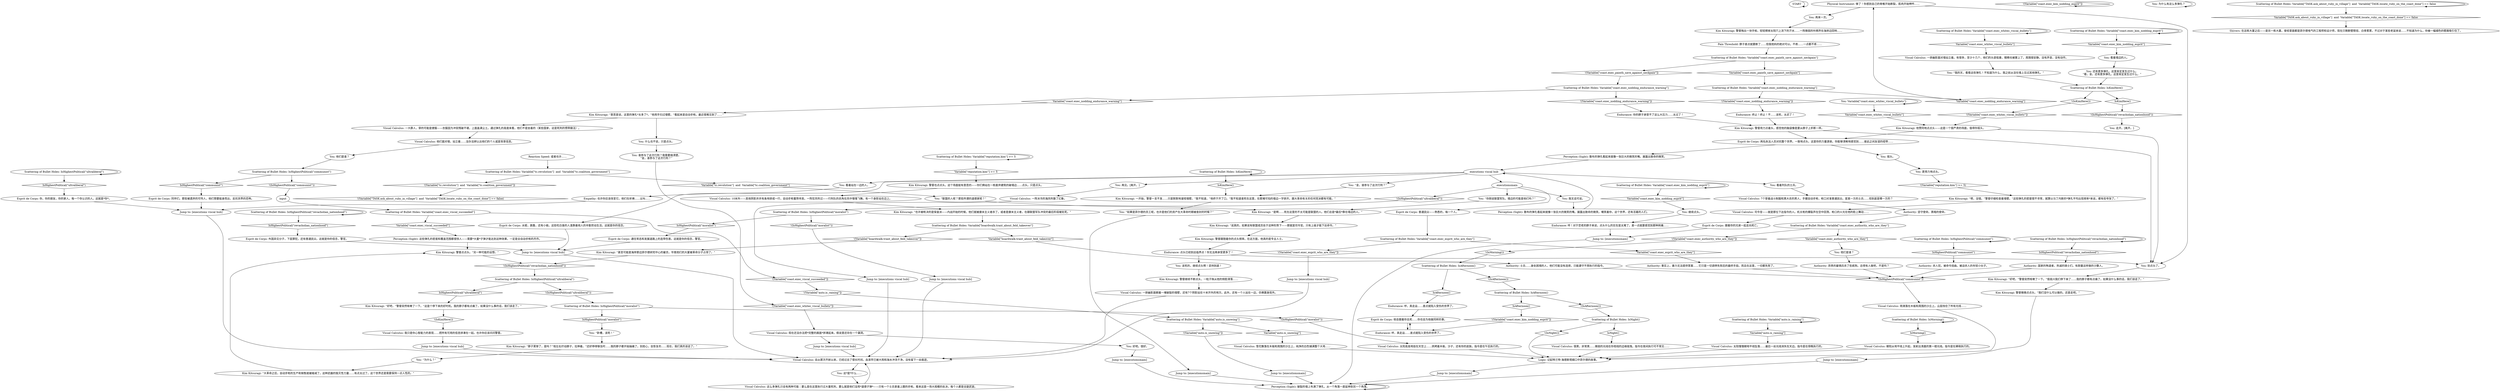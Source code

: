 # WESTCOAST / EXECUTIONS VISCAL
# An easy PERCEPTION check highlights a scattering of bullet holes in the wall. Pass a medium VISUAL CALCULUS and the interact appears as a ghostly mass execution perpetrated by dotted lines against a row of figures facing the wall. Either way, dialogue with the object has you and Lt Kitsuragi figure out it was an execution after the amphibious assault. You may relive it as an INLAND EMPIRE dream sequence later.
# ==================================================
digraph G {
	  0 [label="START"];
	  1 [label="input"];
	  2 [label="Scattering of Bullet Holes: IsHighestPolitical(\"revacholian_nationhood\")"];
	  3 [label="IsHighestPolitical(\"revacholian_nationhood\")", shape=diamond];
	  4 [label="!(IsHighestPolitical(\"revacholian_nationhood\"))", shape=diamond];
	  5 [label="Kim Kitsuragi: “嗯，没错。”警督仔细检查着墙壁。“这些弹孔的密度很不寻常，就算以马丁内斯的*弹孔平均出现频率*来说，都有些夸张了。”"];
	  6 [label="Kim Kitsuragi: 警督微微点点头。“我们没什么可以做的。还是走吧。”"];
	  7 [label="Scattering of Bullet Holes: Variable[\"coast.exec_kim_nodding_esprit\"]"];
	  8 [label="Variable[\"coast.exec_kim_nodding_esprit\"]", shape=diamond];
	  9 [label="!(Variable[\"coast.exec_kim_nodding_esprit\"])", shape=diamond];
	  10 [label="Endurance: 呼！对于您老的脖子来说，点头什么的实在是太难了。差一点就要感觉到那种刺痛……"];
	  11 [label="Kim Kitsuragi: 警督跟随着你的点头频率。在这方面，他真的是专业人士。"];
	  12 [label="Jump to: [executions viscal hub]"];
	  13 [label="Esprit de Corps: 你，你的朋友，你的家人。每一个你认识的人。这就是*你*。"];
	  14 [label="Esprit de Corps: 水蛭，跳蚤，还有小偷。这些吃白食的人渣靠着他人的辛勤劳动生活。这就是你的信念。"];
	  15 [label="You: 看着墙边的人。"];
	  16 [label="Esprit de Corps: 跟着你的兄弟一起走向死亡。"];
	  17 [label="Jump to: [executions viscal hub]"];
	  18 [label="Empathy: 也许你应该改变它。他们在祈祷……尖叫……"];
	  19 [label="Visual Calculus: 司令官——就是那位下达指令的人。机关枪的爆裂声在空中回荡，枪口的火光在他的脸上舞动……"];
	  20 [label="Kim Kitsuragi: “意思是说，这里的弹孔*太多了*。”他用手扫过墙壁。“看起来是自动步枪。最近很难见到了……”"];
	  21 [label="Endurance: 终止！终止！不……该死，太迟了！"];
	  22 [label="Endurance: 呼，真走运……差点就陷入受伤的世界了。"];
	  23 [label="Visual Calculus: 太阳高高地挂在天空上……烘烤着木板，沙子，还有你的皮肤。指令是在午后执行的。"];
	  24 [label="Authority: 士兵……身处困境的人，他们可能没有选择，只能遵守不想执行的指令。"];
	  25 [label="Logic: 记起特兰特·海德斯塔姆口中菲尔德的故事。"];
	  26 [label="Visual Calculus: 自从那次齐射以来，已经过去了很长时间。血液早已被大雨和海水冲洗干净。没有留下一丝痕迹。"];
	  27 [label="executions viscal hub"];
	  28 [label="Jump to: [executionsmain]"];
	  29 [label="Kim Kitsuragi: 警督点点头。“另一种可能的设想。”"];
	  30 [label="Jump to: [executionsmain]"];
	  31 [label="Scattering of Bullet Holes: IsMorning()"];
	  32 [label="IsMorning()", shape=diamond];
	  33 [label="!(IsMorning())", shape=diamond];
	  34 [label="Jump to: [executions viscal hub]"];
	  35 [label="You: 我无话可说。"];
	  36 [label="You: 为什么有这么多弹孔？"];
	  37 [label="You: Variable[\"coast.exec_whitec_viscal_bullets\"]"];
	  38 [label="Variable[\"coast.exec_whitec_viscal_bullets\"]", shape=diamond];
	  39 [label="!(Variable[\"coast.exec_whitec_viscal_bullets\"])", shape=diamond];
	  40 [label="Perception (Sight): 这些弹孔的密度和覆盖范围都很惊人——需要*大量*子弹才能达到这种效果。一定是全自动步枪的杰作。"];
	  41 [label="Visual Calculus: 一排幽影面朝着一堵破裂的墙壁，还有7个阴影站在十米开外的地方。此外，还有一个人站在一边，仿佛置身局外。"];
	  42 [label="Physical Instrument: 够了！你感到自己的脊椎开始断裂，肌肉开始呻吟……"];
	  43 [label="Endurance: 呼，真走运……差点就陷入受伤的世界了。"];
	  44 [label="Jump to: [executionsmain]"];
	  45 [label="You: “如果是菲尔德的员工呢，也许是他们的资产在大革命时期被查封的时候？”"];
	  46 [label="Kim Kitsuragi: “也许被枪决的是保皇派——内战开始的时候，他们就被康米主义者杀了。或者是康米主义者，在跟联盟军队冲突的最后阶段被处死。”"];
	  47 [label="Scattering of Bullet Holes: Variable[\"auto.is_raining\"]"];
	  48 [label="Variable[\"auto.is_raining\"]", shape=diamond];
	  49 [label="!(Variable[\"auto.is_raining\"])", shape=diamond];
	  50 [label="Perception (Sight): 破裂的墙上布满了弹孔，从一个角落一直延伸到另一个角落。"];
	  51 [label="executionsmain"];
	  52 [label="You: 谁参与了这次行刑？我需要搞清楚。\n“金，谁参与了这次行刑？”"];
	  53 [label="Scattering of Bullet Holes: Variable[\"reputation.kim\"] >= 5"];
	  54 [label="Variable[\"reputation.kim\"] >= 5", shape=diamond];
	  55 [label="!(Variable[\"reputation.kim\"] >= 5)", shape=diamond];
	  56 [label="Kim Kitsuragi: 警督用力点着头，感觉他的脑袋像是要从脖子上折断一样。"];
	  57 [label="You: “卧槽，该死！”"];
	  58 [label="Authority: 事实上，暴力无法提供答案……它只是一切调停失败后的最终手段。而且在这里，一切都失败了。"];
	  59 [label="You: 他们是谁？"];
	  60 [label="Esprit de Corps: 普通民众——熟悉的，每一个人。"];
	  61 [label="You: “我的天，看看这些弹孔！不知道为什么，我之前从没在墙上见过其他弹孔。”"];
	  62 [label="Visual Calculus: 10米外——其他阴影井井有条地排成一行，自动步枪蓄势待发。一阵狂风吹过——行刑队的衣角在风中慢慢飞舞。有一个身影站在边上。"];
	  63 [label="Esprit de Corps: 两名执法人员对抗整个世界。一致地点头。这是你的力量源泉。你能够清晰地感觉到……彼此之间友谊的纽带……"];
	  64 [label="You: 继续点头。"];
	  65 [label="Esprit de Corps: 他会跟着你去死……你也会为他做同样的事。"];
	  66 [label="Kim Kitsuragi: “好吧，”警督突然咳嗽了一下。“这是个停下来的好时机。我的脖子都有点痛了。如果没什么事的话，我们该走了。”"];
	  67 [label="Authority: 昂贵的雇佣兵杀了些疯狗。总得有人做吧，不是吗？"];
	  68 [label="Scattering of Bullet Holes: IsHighestPolitical(\"communist\")"];
	  69 [label="IsHighestPolitical(\"communist\")", shape=diamond];
	  70 [label="!(IsHighestPolitical(\"communist\"))", shape=diamond];
	  71 [label="Jump to: [executions viscal hub]"];
	  72 [label="Scattering of Bullet Holes: Variable[\"TASK.ask_about_ruby_in_village\"]  and  Variable[\"TASK.locate_ruby_on_the_coast_done\"] == false"];
	  73 [label="Variable[\"TASK.ask_about_ruby_in_village\"]  and  Variable[\"TASK.locate_ruby_on_the_coast_done\"] == false", shape=diamond];
	  74 [label="!(Variable[\"TASK.ask_about_ruby_in_village\"]  and  Variable[\"TASK.locate_ruby_on_the_coast_done\"] == false)", shape=diamond];
	  75 [label="You: “你刚说联盟军队。墙边的可能是他们吗？”"];
	  76 [label="You: 走开。[离开。]"];
	  77 [label="Scattering of Bullet Holes: IsHighestPolitical(\"ultraliberal\")"];
	  78 [label="IsHighestPolitical(\"ultraliberal\")", shape=diamond];
	  79 [label="!(IsHighestPolitical(\"ultraliberal\"))", shape=diamond];
	  80 [label="You: 还有更多弹孔。这里肯定发生过什么。\n“看，金。还有更多弹孔。这里肯定发生过什么。”"];
	  81 [label="Visual Calculus: 一大群人，穿的可能是便服——衣服因为冲突残破不堪，上面盖满尘土。通过弹孔的高度来看，他们不是坐着的（某些国家，这是死刑的惯例做法）。"];
	  82 [label="You: “为什么？”"];
	  83 [label="Jump to: [executionsmain]"];
	  84 [label="Perception (Sight): 散布的弹孔看起来就像一张巨大的微笑的嘴。展露出致命的微笑。"];
	  85 [label="You: 更用力地点头。"];
	  86 [label="Kim Kitsuragi: 他赞同地点点头——这是一个很严肃的场面，值得你摇头。"];
	  87 [label="Scattering of Bullet Holes: Variable[\"coast.exec_whitec_viscal_bullets\"]"];
	  88 [label="Variable[\"coast.exec_whitec_viscal_bullets\"]", shape=diamond];
	  89 [label="!(Variable[\"coast.exec_whitec_viscal_bullets\"])", shape=diamond];
	  90 [label="Scattering of Bullet Holes: IsKimHere()"];
	  91 [label="IsKimHere()", shape=diamond];
	  92 [label="!(IsKimHere())", shape=diamond];
	  93 [label="Scattering of Bullet Holes: Variable[\"coast.exec_kim_nodding_esprit\"]"];
	  94 [label="Variable[\"coast.exec_kim_nodding_esprit\"]", shape=diamond];
	  95 [label="!(Variable[\"coast.exec_kim_nodding_esprit\"])", shape=diamond];
	  96 [label="Visual Calculus: 太阳慢慢朝地平线坠落……最后一丝光线消失在天边。指令是在傍晚执行的。"];
	  97 [label="Visual Calculus: 雨滴落在木板和周围的沙丘上。云层挡住了所有光线……"];
	  98 [label="Scattering of Bullet Holes: IsHighestPolitical(\"revacholian_nationhood\")"];
	  99 [label="IsHighestPolitical(\"revacholian_nationhood\")", shape=diamond];
	  100 [label="!(IsHighestPolitical(\"revacholian_nationhood\"))", shape=diamond];
	  101 [label="Reaction Speed: 或者也许……"];
	  102 [label="Esprit de Corps: 通往常态和发展道路上的连带伤害。这就是你的信念，警官。"];
	  103 [label="You: “联盟的人呢？那些所谓的道德家呢？”"];
	  104 [label="Jump to: [executions viscal hub]"];
	  105 [label="You: 摇头。"];
	  106 [label="Visual Calculus: 很黑，非常黑……微弱的光线在你视线的边缘摇曳。指令在夜间执行可不常见……"];
	  107 [label="Visual Calculus: 一排幽影面对墙站立着。有很多，至少十几个，他们的头部低垂，眼睛也被蒙上了。周围很安静。没有声音，没有动作。"];
	  108 [label="Visual Calculus: 现在还没办法把*完整的画面*拼凑起来。假说里还存在一个漏洞。"];
	  109 [label="Scattering of Bullet Holes: IsHighestPolitical(\"moralist\")"];
	  110 [label="IsHighestPolitical(\"moralist\")", shape=diamond];
	  111 [label="!(IsHighestPolitical(\"moralist\"))", shape=diamond];
	  112 [label="Scattering of Bullet Holes: IsKimHere()"];
	  113 [label="IsKimHere()", shape=diamond];
	  114 [label="!(IsKimHere())", shape=diamond];
	  115 [label="Kim Kitsuragi: “是啊……死在这里的不太可能是联盟的人。他们总是*最后*靠在墙边的人。”"];
	  116 [label="Visual Calculus: 7个穿着战斗制服和黑大衣的男人，手握自动步枪，枪口对准普通民众。是某一方的士兵……但到底是哪一方的？"];
	  117 [label="You: 该死的，继续点头啊！坚持到底！"];
	  118 [label="Scattering of Bullet Holes: Variable[\"coast.exec_painth_save_against_neckpain\"]"];
	  119 [label="Variable[\"coast.exec_painth_save_against_neckpain\"]", shape=diamond];
	  120 [label="!(Variable[\"coast.exec_painth_save_against_neckpain\"])", shape=diamond];
	  121 [label="Kim Kitsuragi: “大革命之后，自动步枪的生产和销售就被缩减了。这种武器的毁灭性力量……有点太过了。这个世界还是需要保持一点人性的。”"];
	  122 [label="Jump to: [executionsmain]"];
	  123 [label="Kim Kitsuragi: 警督继续不断点头，一粒汗珠从他的侧脸滑落……"];
	  124 [label="Kim Kitsuragi: “脖子累惨了，是吗？”他左右拧动脖子，拉伸着。“还好停得够及时……我的脖子都开始抽痛了。别担心，会恢复的……现在，我们真的该走了。”"];
	  125 [label="Scattering of Bullet Holes: Variable[\"auto.is_snowing\"]"];
	  126 [label="Variable[\"auto.is_snowing\"]", shape=diamond];
	  127 [label="!(Variable[\"auto.is_snowing\"])", shape=diamond];
	  128 [label="You: 看着站在一边的人。"];
	  129 [label="Kim Kitsuragi: “甚至可能是海岸那边菲尔德研究中心的雇员，毕竟他们的大厦被革命分子占领了。”"];
	  130 [label="You: 好吧。很好。"];
	  131 [label="Perception (Sight): 散布的弹孔看起来就像一张巨大的微笑的嘴。展露出致命的微笑。嘲笑着你，这个世界，还有活着的人们。"];
	  132 [label="Kim Kitsuragi: “说真的，如果说有联盟成员处于这种形势下——那就是司令官。只有上级才能下达命令。”"];
	  133 [label="Authority: 坚守使命。黑暗的使命。"];
	  134 [label="Scattering of Bullet Holes: IsHighestPolitical(\"moralist\")"];
	  135 [label="IsHighestPolitical(\"moralist\")", shape=diamond];
	  136 [label="!(IsHighestPolitical(\"moralist\"))", shape=diamond];
	  137 [label="Scattering of Bullet Holes: IsHighestPolitical(\"ultraliberal\")"];
	  138 [label="IsHighestPolitical(\"ultraliberal\")", shape=diamond];
	  139 [label="!(IsHighestPolitical(\"ultraliberal\"))", shape=diamond];
	  140 [label="Authority: 国家的殉道者，热诚的骑士们。有胆量这样做的少数人。"];
	  141 [label="Scattering of Bullet Holes: Variable[\"tc.revolution\"]  and  Variable[\"tc.coalition_government\"]"];
	  142 [label="Variable[\"tc.revolution\"]  and  Variable[\"tc.coalition_government\"]", shape=diamond];
	  143 [label="!(Variable[\"tc.revolution\"]  and  Variable[\"tc.coalition_government\"])", shape=diamond];
	  144 [label="Visual Calculus: 我只是你心智能力的表现……把所有可用的信息拼凑在一起。也许你应该问问警督。"];
	  145 [label="You: 再见。[离开。]"];
	  146 [label="You: “金，谁参与了这次行刑？”"];
	  147 [label="Endurance: 点头已经到达临界点！你无法再承受更多了！"];
	  148 [label="Pain Threshold: 脖子差点就要断了……但我他妈的绝对可以。不疼……一点都不疼……"];
	  149 [label="Visual Calculus: 他们面对墙，站立着……没办法辨认出他们的个人或是背景信息。"];
	  150 [label="Scattering of Bullet Holes: Variable[\"coast.exec_authority_who_are_they\"]"];
	  151 [label="Variable[\"coast.exec_authority_who_are_they\"]", shape=diamond];
	  152 [label="!(Variable[\"coast.exec_authority_who_are_they\"])", shape=diamond];
	  153 [label="Kim Kitsuragi: 一开始，警督一言不发……只是默默地凝视墙壁。“我不知道，”他终于开了口。“我不知道谁死在这里，在那堵可怕的墙边一字排开。跟大革命有关的任何党派都有可能。”"];
	  154 [label="Visual Calculus: 一阵冰冷的海风吹散了幻象。"];
	  155 [label="Kim Kitsuragi: “好吧，”警督突然咳嗽了一下。“很高兴我们停下来了……我的脖子都有点痛了。如果没什么事的话，我们该走了。”"];
	  156 [label="Jump to: [executionsmain]"];
	  157 [label="Scattering of Bullet Holes: Variable[\"boardwalk.trant_about_feld_takeover\"]"];
	  158 [label="Variable[\"boardwalk.trant_about_feld_takeover\"]", shape=diamond];
	  159 [label="!(Variable[\"boardwalk.trant_about_feld_takeover\"])", shape=diamond];
	  160 [label="Scattering of Bullet Holes: Variable[\"coast.exec_esprit_who_are_they\"]"];
	  161 [label="Variable[\"coast.exec_esprit_who_are_they\"]", shape=diamond];
	  162 [label="!(Variable[\"coast.exec_esprit_who_are_they\"])", shape=diamond];
	  163 [label="Jump to: [executions viscal hub]"];
	  164 [label="Scattering of Bullet Holes: IsNight()"];
	  165 [label="IsNight()", shape=diamond];
	  166 [label="!(IsNight())", shape=diamond];
	  167 [label="You: 他们是谁？"];
	  168 [label="Authority: 杀人犯。被命令扭曲。被迫杀人的年轻小伙子。"];
	  169 [label="Shivers: 在这栋大厦之后——是另一栋大厦。曾经里面都是菲尔德电气的工程师和设计师，现在只剩断壁颓垣、白骨累累，不过对于某些老鼠来说……不知道为什么，你被一幅褪色的壁画吸引住了。"];
	  170 [label="Visual Calculus: 这么多弹孔只会有两种可能：要么是在这里执行过大量死刑，要么就是他们没用*道德子弹*——只有一个士兵拿着上膛的步枪。看来这是一场大规模的处决，每个人都是全副武装。"];
	  171 [label="You: 看着列队的士兵。"];
	  172 [label="Scattering of Bullet Holes: Variable[\"coast.exec_nodding_endurance_warning\"]"];
	  173 [label="Variable[\"coast.exec_nodding_endurance_warning\"]", shape=diamond];
	  174 [label="!(Variable[\"coast.exec_nodding_endurance_warning\"])", shape=diamond];
	  175 [label="Scattering of Bullet Holes: Variable[\"coast.exec_nodding_endurance_warning\"]"];
	  176 [label="Variable[\"coast.exec_nodding_endurance_warning\"]", shape=diamond];
	  177 [label="!(Variable[\"coast.exec_nodding_endurance_warning\"])", shape=diamond];
	  178 [label="Visual Calculus: 朝阳从地平线上升起，发射出清晨的第一缕光线。指令是在拂晓执行的。"];
	  179 [label="You: 这*是*什么……"];
	  180 [label="Scattering of Bullet Holes: Variable[\"coast.exec_viscal_succeeded\"]"];
	  181 [label="Variable[\"coast.exec_viscal_succeeded\"]", shape=diamond];
	  182 [label="!(Variable[\"coast.exec_viscal_succeeded\"])", shape=diamond];
	  183 [label="Kim Kitsuragi: 警督也点点头。这个场面挺有意思的——你们俩站在一栋废弃建筑的破墙边……点头。只是点头。"];
	  184 [label="Kim Kitsuragi: 警督掏出一块手帕，轻轻擦掉太阳穴上流下的汗水……一阵微弱的咔擦声在海岸边回响……"];
	  185 [label="Scattering of Bullet Holes: IsAfternoon()"];
	  186 [label="IsAfternoon()", shape=diamond];
	  187 [label="!(IsAfternoon())", shape=diamond];
	  188 [label="Visual Calculus: 雪花飘落在木板和周围的沙丘上，纯净的白色铺满整个大地……"];
	  189 [label="You: 什么也不说，只是点头。"];
	  190 [label="Endurance: 你的脖子承受不了这么大压力……太过了！"];
	  191 [label="You: 再来一次。"];
	  192 [label="Scattering of Bullet Holes: IsHighestPolitical(\"communist\")"];
	  193 [label="IsHighestPolitical(\"communist\")", shape=diamond];
	  194 [label="!(IsHighestPolitical(\"communist\"))", shape=diamond];
	  195 [label="Esprit de Corps: 同伴们。那些被遗弃的可怜人，他们想要挺身而出，反抗世界的恐怖。"];
	  196 [label="Esprit de Corps: 外国异见分子，下层罪犯，还有普通民众。这就是你的信念，警官。"];
	  197 [label="Jump to: [executions viscal hub]"];
	  198 [label="You: 别点头了。"];
	  199 [label="Scattering of Bullet Holes: IsAfternoon()"];
	  200 [label="IsAfternoon()", shape=diamond];
	  201 [label="!(IsAfternoon())", shape=diamond];
	  0 -> 0
	  1 -> 180
	  2 -> 2
	  2 -> 3
	  3 -> 196
	  4 -> 76
	  5 -> 19
	  6 -> 122
	  7 -> 8
	  7 -> 7
	  8 -> 15
	  9 -> 9
	  10 -> 156
	  11 -> 147
	  12 -> 26
	  13 -> 197
	  14 -> 17
	  15 -> 80
	  16 -> 156
	  17 -> 26
	  18 -> 197
	  19 -> 16
	  20 -> 81
	  20 -> 189
	  21 -> 56
	  22 -> 65
	  23 -> 25
	  24 -> 70
	  25 -> 44
	  26 -> 179
	  27 -> 128
	  27 -> 171
	  27 -> 14
	  27 -> 145
	  27 -> 146
	  27 -> 51
	  28 -> 50
	  29 -> 100
	  30 -> 50
	  31 -> 32
	  31 -> 31
	  32 -> 178
	  33 -> 199
	  34 -> 26
	  35 -> 131
	  36 -> 36
	  37 -> 37
	  37 -> 38
	  38 -> 86
	  39 -> 86
	  40 -> 29
	  41 -> 26
	  42 -> 198
	  42 -> 191
	  43 -> 65
	  44 -> 50
	  45 -> 28
	  46 -> 157
	  47 -> 48
	  47 -> 47
	  48 -> 96
	  49 -> 125
	  50 -> 50
	  51 -> 75
	  51 -> 35
	  51 -> 60
	  51 -> 79
	  52 -> 89
	  53 -> 53
	  53 -> 54
	  54 -> 183
	  55 -> 5
	  56 -> 198
	  56 -> 63
	  57 -> 124
	  58 -> 70
	  59 -> 192
	  60 -> 160
	  61 -> 112
	  62 -> 46
	  63 -> 105
	  63 -> 84
	  64 -> 10
	  65 -> 43
	  66 -> 92
	  67 -> 70
	  68 -> 68
	  68 -> 69
	  69 -> 168
	  70 -> 97
	  71 -> 26
	  72 -> 72
	  72 -> 73
	  73 -> 169
	  75 -> 115
	  77 -> 77
	  77 -> 78
	  78 -> 13
	  79 -> 109
	  80 -> 112
	  81 -> 149
	  82 -> 121
	  83 -> 50
	  84 -> 27
	  85 -> 55
	  86 -> 198
	  86 -> 63
	  87 -> 88
	  87 -> 87
	  88 -> 107
	  89 -> 108
	  90 -> 90
	  90 -> 91
	  91 -> 153
	  92 -> 144
	  93 -> 93
	  93 -> 94
	  94 -> 64
	  95 -> 43
	  96 -> 25
	  97 -> 25
	  98 -> 98
	  98 -> 99
	  99 -> 140
	  100 -> 137
	  101 -> 141
	  102 -> 17
	  103 -> 115
	  104 -> 26
	  105 -> 85
	  106 -> 25
	  107 -> 61
	  108 -> 34
	  108 -> 130
	  109 -> 110
	  109 -> 111
	  110 -> 102
	  111 -> 12
	  112 -> 113
	  112 -> 114
	  113 -> 4
	  114 -> 39
	  115 -> 132
	  116 -> 133
	  117 -> 123
	  118 -> 120
	  118 -> 119
	  119 -> 175
	  120 -> 172
	  121 -> 29
	  122 -> 50
	  123 -> 41
	  124 -> 82
	  125 -> 126
	  125 -> 127
	  126 -> 188
	  127 -> 30
	  128 -> 18
	  129 -> 100
	  130 -> 83
	  131 -> 27
	  132 -> 11
	  133 -> 150
	  134 -> 136
	  134 -> 135
	  135 -> 57
	  136 -> 23
	  137 -> 138
	  137 -> 139
	  138 -> 66
	  139 -> 134
	  140 -> 70
	  141 -> 142
	  141 -> 143
	  142 -> 103
	  143 -> 74
	  144 -> 104
	  145 -> 154
	  146 -> 153
	  147 -> 117
	  147 -> 198
	  148 -> 118
	  149 -> 59
	  150 -> 152
	  150 -> 151
	  151 -> 167
	  152 -> 33
	  153 -> 45
	  154 -> 71
	  155 -> 6
	  156 -> 50
	  157 -> 158
	  157 -> 159
	  158 -> 24
	  159 -> 129
	  160 -> 161
	  160 -> 162
	  161 -> 58
	  162 -> 163
	  163 -> 26
	  164 -> 165
	  164 -> 166
	  165 -> 106
	  166 -> 25
	  167 -> 67
	  168 -> 70
	  170 -> 26
	  171 -> 116
	  172 -> 173
	  172 -> 174
	  173 -> 20
	  174 -> 190
	  175 -> 176
	  175 -> 177
	  176 -> 42
	  177 -> 21
	  178 -> 25
	  179 -> 170
	  180 -> 181
	  180 -> 182
	  181 -> 40
	  182 -> 49
	  183 -> 62
	  184 -> 148
	  185 -> 186
	  185 -> 187
	  186 -> 95
	  187 -> 164
	  188 -> 25
	  189 -> 52
	  190 -> 56
	  191 -> 184
	  192 -> 193
	  192 -> 194
	  193 -> 195
	  194 -> 1
	  195 -> 197
	  196 -> 17
	  197 -> 26
	  198 -> 155
	  199 -> 200
	  199 -> 201
	  200 -> 22
	  201 -> 185
}

